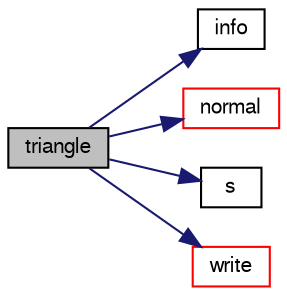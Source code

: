 digraph "triangle"
{
  bgcolor="transparent";
  edge [fontname="FreeSans",fontsize="10",labelfontname="FreeSans",labelfontsize="10"];
  node [fontname="FreeSans",fontsize="10",shape=record];
  rankdir="LR";
  Node24 [label="triangle",height=0.2,width=0.4,color="black", fillcolor="grey75", style="filled", fontcolor="black"];
  Node24 -> Node25 [color="midnightblue",fontsize="10",style="solid",fontname="FreeSans"];
  Node25 [label="info",height=0.2,width=0.4,color="black",URL="$a25518.html#a42d6ba30c620cd0e362bd294fef9d086",tooltip="Return info proxy. "];
  Node24 -> Node26 [color="midnightblue",fontsize="10",style="solid",fontname="FreeSans"];
  Node26 [label="normal",height=0.2,width=0.4,color="red",URL="$a25518.html#a1369a05753c199e11f35bfd39df6ca37",tooltip="Normal. Approximate for points. "];
  Node24 -> Node33 [color="midnightblue",fontsize="10",style="solid",fontname="FreeSans"];
  Node33 [label="s",height=0.2,width=0.4,color="black",URL="$a18905.html#abb9c4233033fad2ad0206cd4adad3b9f"];
  Node24 -> Node34 [color="midnightblue",fontsize="10",style="solid",fontname="FreeSans"];
  Node34 [label="write",height=0.2,width=0.4,color="red",URL="$a25518.html#a5851f25d1de0b6e515e1d43834ef9b55",tooltip="Write info to os. "];
}
